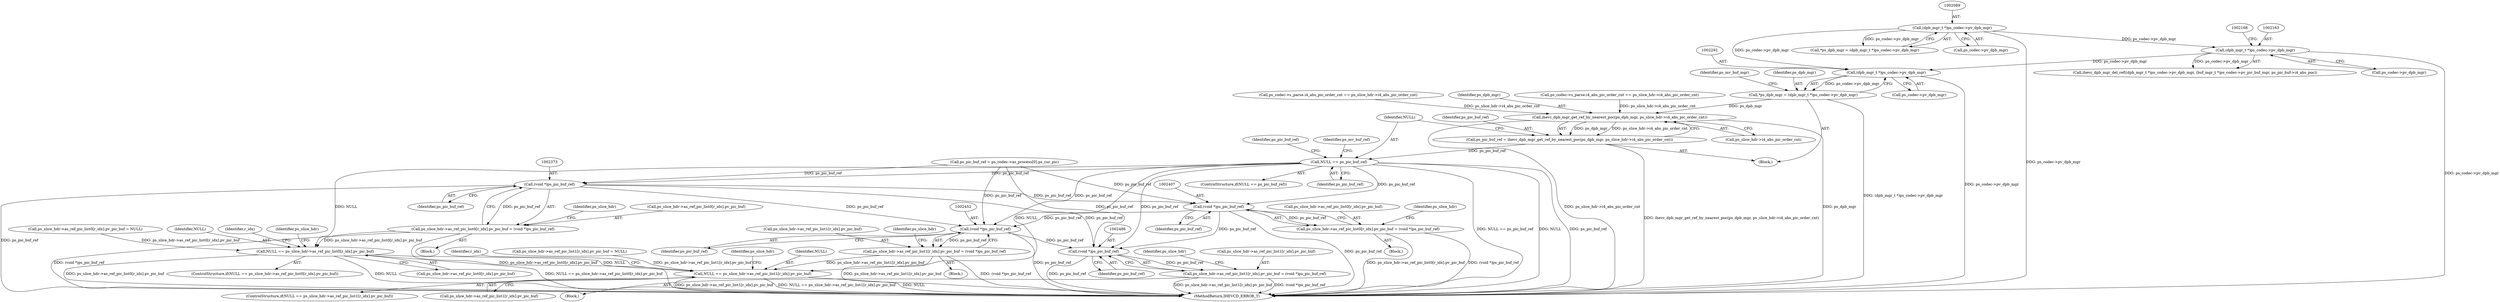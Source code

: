 digraph "0_Android_7c9be319a279654e55a6d757265f88c61a16a4d5@pointer" {
"1002291" [label="(Call,(dpb_mgr_t *)ps_codec->pv_dpb_mgr)"];
"1002088" [label="(Call,(dpb_mgr_t *)ps_codec->pv_dpb_mgr)"];
"1002162" [label="(Call,(dpb_mgr_t *)ps_codec->pv_dpb_mgr)"];
"1002289" [label="(Call,*ps_dpb_mgr = (dpb_mgr_t *)ps_codec->pv_dpb_mgr)"];
"1002306" [label="(Call,ihevc_dpb_mgr_get_ref_by_nearest_poc(ps_dpb_mgr, ps_slice_hdr->i4_abs_pic_order_cnt))"];
"1002304" [label="(Call,ps_pic_buf_ref = ihevc_dpb_mgr_get_ref_by_nearest_poc(ps_dpb_mgr, ps_slice_hdr->i4_abs_pic_order_cnt))"];
"1002312" [label="(Call,NULL == ps_pic_buf_ref)"];
"1002354" [label="(Call,NULL == ps_slice_hdr->as_ref_pic_list0[r_idx].pv_pic_buf)"];
"1002433" [label="(Call,NULL == ps_slice_hdr->as_ref_pic_list1[r_idx].pv_pic_buf)"];
"1002372" [label="(Call,(void *)ps_pic_buf_ref)"];
"1002364" [label="(Call,ps_slice_hdr->as_ref_pic_list0[r_idx].pv_pic_buf = (void *)ps_pic_buf_ref)"];
"1002406" [label="(Call,(void *)ps_pic_buf_ref)"];
"1002398" [label="(Call,ps_slice_hdr->as_ref_pic_list0[r_idx].pv_pic_buf = (void *)ps_pic_buf_ref)"];
"1002451" [label="(Call,(void *)ps_pic_buf_ref)"];
"1002443" [label="(Call,ps_slice_hdr->as_ref_pic_list1[r_idx].pv_pic_buf = (void *)ps_pic_buf_ref)"];
"1002485" [label="(Call,(void *)ps_pic_buf_ref)"];
"1002477" [label="(Call,ps_slice_hdr->as_ref_pic_list1[r_idx].pv_pic_buf = (void *)ps_pic_buf_ref)"];
"1002305" [label="(Identifier,ps_pic_buf_ref)"];
"1002356" [label="(Call,ps_slice_hdr->as_ref_pic_list0[r_idx].pv_pic_buf)"];
"1002476" [label="(Block,)"];
"1002406" [label="(Call,(void *)ps_pic_buf_ref)"];
"1002434" [label="(Identifier,NULL)"];
"1002304" [label="(Call,ps_pic_buf_ref = ihevc_dpb_mgr_get_ref_by_nearest_poc(ps_dpb_mgr, ps_slice_hdr->i4_abs_pic_order_cnt))"];
"1002161" [label="(Call,ihevc_dpb_mgr_del_ref((dpb_mgr_t *)ps_codec->pv_dpb_mgr, (buf_mgr_t *)ps_codec->pv_pic_buf_mgr, ps_pic_buf->i4_abs_poc))"];
"1002162" [label="(Call,(dpb_mgr_t *)ps_codec->pv_dpb_mgr)"];
"1002335" [label="(Identifier,ps_mv_buf_ref)"];
"1002365" [label="(Call,ps_slice_hdr->as_ref_pic_list0[r_idx].pv_pic_buf)"];
"1002444" [label="(Call,ps_slice_hdr->as_ref_pic_list1[r_idx].pv_pic_buf)"];
"1002088" [label="(Call,(dpb_mgr_t *)ps_codec->pv_dpb_mgr)"];
"1001903" [label="(Call,ps_codec->s_parse.i4_abs_pic_order_cnt == ps_slice_hdr->i4_abs_pic_order_cnt)"];
"1002379" [label="(Identifier,ps_slice_hdr)"];
"1002372" [label="(Call,(void *)ps_pic_buf_ref)"];
"1002312" [label="(Call,NULL == ps_pic_buf_ref)"];
"1002364" [label="(Call,ps_slice_hdr->as_ref_pic_list0[r_idx].pv_pic_buf = (void *)ps_pic_buf_ref)"];
"1002293" [label="(Call,ps_codec->pv_dpb_mgr)"];
"1002308" [label="(Call,ps_slice_hdr->i4_abs_pic_order_cnt)"];
"1002354" [label="(Call,NULL == ps_slice_hdr->as_ref_pic_list0[r_idx].pv_pic_buf)"];
"1002430" [label="(Identifier,r_idx)"];
"1002355" [label="(Identifier,NULL)"];
"1002442" [label="(Block,)"];
"1002485" [label="(Call,(void *)ps_pic_buf_ref)"];
"1002311" [label="(ControlStructure,if(NULL == ps_pic_buf_ref))"];
"1002374" [label="(Identifier,ps_pic_buf_ref)"];
"1002443" [label="(Call,ps_slice_hdr->as_ref_pic_list1[r_idx].pv_pic_buf = (void *)ps_pic_buf_ref)"];
"1002408" [label="(Identifier,ps_pic_buf_ref)"];
"1002290" [label="(Identifier,ps_dpb_mgr)"];
"1002314" [label="(Identifier,ps_pic_buf_ref)"];
"1002090" [label="(Call,ps_codec->pv_dpb_mgr)"];
"1002351" [label="(Identifier,r_idx)"];
"1002413" [label="(Identifier,ps_slice_hdr)"];
"1002368" [label="(Identifier,ps_slice_hdr)"];
"1002487" [label="(Identifier,ps_pic_buf_ref)"];
"1002353" [label="(ControlStructure,if(NULL == ps_slice_hdr->as_ref_pic_list0[r_idx].pv_pic_buf))"];
"1002284" [label="(Block,)"];
"1002298" [label="(Identifier,ps_mv_buf_mgr)"];
"1002317" [label="(Identifier,ps_pic_buf_ref)"];
"1002226" [label="(Call,ps_slice_hdr->as_ref_pic_list0[r_idx].pv_pic_buf = NULL)"];
"1002316" [label="(Call,ps_pic_buf_ref = ps_codec->as_process[0].ps_cur_pic)"];
"1002399" [label="(Call,ps_slice_hdr->as_ref_pic_list0[r_idx].pv_pic_buf)"];
"1002289" [label="(Call,*ps_dpb_mgr = (dpb_mgr_t *)ps_codec->pv_dpb_mgr)"];
"1002313" [label="(Identifier,NULL)"];
"1002435" [label="(Call,ps_slice_hdr->as_ref_pic_list1[r_idx].pv_pic_buf)"];
"1002458" [label="(Identifier,ps_slice_hdr)"];
"1002492" [label="(Identifier,ps_slice_hdr)"];
"1002164" [label="(Call,ps_codec->pv_dpb_mgr)"];
"1002363" [label="(Block,)"];
"1002453" [label="(Identifier,ps_pic_buf_ref)"];
"1002398" [label="(Call,ps_slice_hdr->as_ref_pic_list0[r_idx].pv_pic_buf = (void *)ps_pic_buf_ref)"];
"1002433" [label="(Call,NULL == ps_slice_hdr->as_ref_pic_list1[r_idx].pv_pic_buf)"];
"1002244" [label="(Call,ps_slice_hdr->as_ref_pic_list1[r_idx].pv_pic_buf = NULL)"];
"1002477" [label="(Call,ps_slice_hdr->as_ref_pic_list1[r_idx].pv_pic_buf = (void *)ps_pic_buf_ref)"];
"1002451" [label="(Call,(void *)ps_pic_buf_ref)"];
"1002685" [label="(MethodReturn,IHEVCD_ERROR_T)"];
"1002291" [label="(Call,(dpb_mgr_t *)ps_codec->pv_dpb_mgr)"];
"1002478" [label="(Call,ps_slice_hdr->as_ref_pic_list1[r_idx].pv_pic_buf)"];
"1002447" [label="(Identifier,ps_slice_hdr)"];
"1001699" [label="(Call,ps_codec->s_parse.i4_abs_pic_order_cnt == ps_slice_hdr->i4_abs_pic_order_cnt)"];
"1002397" [label="(Block,)"];
"1002307" [label="(Identifier,ps_dpb_mgr)"];
"1002306" [label="(Call,ihevc_dpb_mgr_get_ref_by_nearest_poc(ps_dpb_mgr, ps_slice_hdr->i4_abs_pic_order_cnt))"];
"1002432" [label="(ControlStructure,if(NULL == ps_slice_hdr->as_ref_pic_list1[r_idx].pv_pic_buf))"];
"1002086" [label="(Call,*ps_dpb_mgr = (dpb_mgr_t *)ps_codec->pv_dpb_mgr)"];
"1002291" -> "1002289"  [label="AST: "];
"1002291" -> "1002293"  [label="CFG: "];
"1002292" -> "1002291"  [label="AST: "];
"1002293" -> "1002291"  [label="AST: "];
"1002289" -> "1002291"  [label="CFG: "];
"1002291" -> "1002685"  [label="DDG: ps_codec->pv_dpb_mgr"];
"1002291" -> "1002289"  [label="DDG: ps_codec->pv_dpb_mgr"];
"1002088" -> "1002291"  [label="DDG: ps_codec->pv_dpb_mgr"];
"1002162" -> "1002291"  [label="DDG: ps_codec->pv_dpb_mgr"];
"1002088" -> "1002086"  [label="AST: "];
"1002088" -> "1002090"  [label="CFG: "];
"1002089" -> "1002088"  [label="AST: "];
"1002090" -> "1002088"  [label="AST: "];
"1002086" -> "1002088"  [label="CFG: "];
"1002088" -> "1002685"  [label="DDG: ps_codec->pv_dpb_mgr"];
"1002088" -> "1002086"  [label="DDG: ps_codec->pv_dpb_mgr"];
"1002088" -> "1002162"  [label="DDG: ps_codec->pv_dpb_mgr"];
"1002162" -> "1002161"  [label="AST: "];
"1002162" -> "1002164"  [label="CFG: "];
"1002163" -> "1002162"  [label="AST: "];
"1002164" -> "1002162"  [label="AST: "];
"1002168" -> "1002162"  [label="CFG: "];
"1002162" -> "1002685"  [label="DDG: ps_codec->pv_dpb_mgr"];
"1002162" -> "1002161"  [label="DDG: ps_codec->pv_dpb_mgr"];
"1002289" -> "1002284"  [label="AST: "];
"1002290" -> "1002289"  [label="AST: "];
"1002298" -> "1002289"  [label="CFG: "];
"1002289" -> "1002685"  [label="DDG: (dpb_mgr_t *)ps_codec->pv_dpb_mgr"];
"1002289" -> "1002306"  [label="DDG: ps_dpb_mgr"];
"1002306" -> "1002304"  [label="AST: "];
"1002306" -> "1002308"  [label="CFG: "];
"1002307" -> "1002306"  [label="AST: "];
"1002308" -> "1002306"  [label="AST: "];
"1002304" -> "1002306"  [label="CFG: "];
"1002306" -> "1002685"  [label="DDG: ps_slice_hdr->i4_abs_pic_order_cnt"];
"1002306" -> "1002685"  [label="DDG: ps_dpb_mgr"];
"1002306" -> "1002304"  [label="DDG: ps_dpb_mgr"];
"1002306" -> "1002304"  [label="DDG: ps_slice_hdr->i4_abs_pic_order_cnt"];
"1001699" -> "1002306"  [label="DDG: ps_slice_hdr->i4_abs_pic_order_cnt"];
"1001903" -> "1002306"  [label="DDG: ps_slice_hdr->i4_abs_pic_order_cnt"];
"1002304" -> "1002284"  [label="AST: "];
"1002305" -> "1002304"  [label="AST: "];
"1002313" -> "1002304"  [label="CFG: "];
"1002304" -> "1002685"  [label="DDG: ihevc_dpb_mgr_get_ref_by_nearest_poc(ps_dpb_mgr, ps_slice_hdr->i4_abs_pic_order_cnt)"];
"1002304" -> "1002312"  [label="DDG: ps_pic_buf_ref"];
"1002312" -> "1002311"  [label="AST: "];
"1002312" -> "1002314"  [label="CFG: "];
"1002313" -> "1002312"  [label="AST: "];
"1002314" -> "1002312"  [label="AST: "];
"1002317" -> "1002312"  [label="CFG: "];
"1002335" -> "1002312"  [label="CFG: "];
"1002312" -> "1002685"  [label="DDG: ps_pic_buf_ref"];
"1002312" -> "1002685"  [label="DDG: NULL == ps_pic_buf_ref"];
"1002312" -> "1002685"  [label="DDG: NULL"];
"1002312" -> "1002354"  [label="DDG: NULL"];
"1002312" -> "1002372"  [label="DDG: ps_pic_buf_ref"];
"1002312" -> "1002406"  [label="DDG: ps_pic_buf_ref"];
"1002312" -> "1002433"  [label="DDG: NULL"];
"1002312" -> "1002451"  [label="DDG: ps_pic_buf_ref"];
"1002312" -> "1002485"  [label="DDG: ps_pic_buf_ref"];
"1002354" -> "1002353"  [label="AST: "];
"1002354" -> "1002356"  [label="CFG: "];
"1002355" -> "1002354"  [label="AST: "];
"1002356" -> "1002354"  [label="AST: "];
"1002368" -> "1002354"  [label="CFG: "];
"1002351" -> "1002354"  [label="CFG: "];
"1002354" -> "1002685"  [label="DDG: NULL == ps_slice_hdr->as_ref_pic_list0[r_idx].pv_pic_buf"];
"1002354" -> "1002685"  [label="DDG: ps_slice_hdr->as_ref_pic_list0[r_idx].pv_pic_buf"];
"1002354" -> "1002685"  [label="DDG: NULL"];
"1002364" -> "1002354"  [label="DDG: ps_slice_hdr->as_ref_pic_list0[r_idx].pv_pic_buf"];
"1002226" -> "1002354"  [label="DDG: ps_slice_hdr->as_ref_pic_list0[r_idx].pv_pic_buf"];
"1002354" -> "1002433"  [label="DDG: NULL"];
"1002433" -> "1002432"  [label="AST: "];
"1002433" -> "1002435"  [label="CFG: "];
"1002434" -> "1002433"  [label="AST: "];
"1002435" -> "1002433"  [label="AST: "];
"1002447" -> "1002433"  [label="CFG: "];
"1002430" -> "1002433"  [label="CFG: "];
"1002433" -> "1002685"  [label="DDG: NULL"];
"1002433" -> "1002685"  [label="DDG: ps_slice_hdr->as_ref_pic_list1[r_idx].pv_pic_buf"];
"1002433" -> "1002685"  [label="DDG: NULL == ps_slice_hdr->as_ref_pic_list1[r_idx].pv_pic_buf"];
"1002244" -> "1002433"  [label="DDG: ps_slice_hdr->as_ref_pic_list1[r_idx].pv_pic_buf"];
"1002443" -> "1002433"  [label="DDG: ps_slice_hdr->as_ref_pic_list1[r_idx].pv_pic_buf"];
"1002372" -> "1002364"  [label="AST: "];
"1002372" -> "1002374"  [label="CFG: "];
"1002373" -> "1002372"  [label="AST: "];
"1002374" -> "1002372"  [label="AST: "];
"1002364" -> "1002372"  [label="CFG: "];
"1002372" -> "1002685"  [label="DDG: ps_pic_buf_ref"];
"1002372" -> "1002364"  [label="DDG: ps_pic_buf_ref"];
"1002316" -> "1002372"  [label="DDG: ps_pic_buf_ref"];
"1002372" -> "1002406"  [label="DDG: ps_pic_buf_ref"];
"1002372" -> "1002451"  [label="DDG: ps_pic_buf_ref"];
"1002372" -> "1002485"  [label="DDG: ps_pic_buf_ref"];
"1002364" -> "1002363"  [label="AST: "];
"1002365" -> "1002364"  [label="AST: "];
"1002379" -> "1002364"  [label="CFG: "];
"1002364" -> "1002685"  [label="DDG: ps_slice_hdr->as_ref_pic_list0[r_idx].pv_pic_buf"];
"1002364" -> "1002685"  [label="DDG: (void *)ps_pic_buf_ref"];
"1002406" -> "1002398"  [label="AST: "];
"1002406" -> "1002408"  [label="CFG: "];
"1002407" -> "1002406"  [label="AST: "];
"1002408" -> "1002406"  [label="AST: "];
"1002398" -> "1002406"  [label="CFG: "];
"1002406" -> "1002685"  [label="DDG: ps_pic_buf_ref"];
"1002406" -> "1002398"  [label="DDG: ps_pic_buf_ref"];
"1002316" -> "1002406"  [label="DDG: ps_pic_buf_ref"];
"1002406" -> "1002451"  [label="DDG: ps_pic_buf_ref"];
"1002406" -> "1002485"  [label="DDG: ps_pic_buf_ref"];
"1002398" -> "1002397"  [label="AST: "];
"1002399" -> "1002398"  [label="AST: "];
"1002413" -> "1002398"  [label="CFG: "];
"1002398" -> "1002685"  [label="DDG: (void *)ps_pic_buf_ref"];
"1002398" -> "1002685"  [label="DDG: ps_slice_hdr->as_ref_pic_list0[r_idx].pv_pic_buf"];
"1002451" -> "1002443"  [label="AST: "];
"1002451" -> "1002453"  [label="CFG: "];
"1002452" -> "1002451"  [label="AST: "];
"1002453" -> "1002451"  [label="AST: "];
"1002443" -> "1002451"  [label="CFG: "];
"1002451" -> "1002685"  [label="DDG: ps_pic_buf_ref"];
"1002451" -> "1002443"  [label="DDG: ps_pic_buf_ref"];
"1002316" -> "1002451"  [label="DDG: ps_pic_buf_ref"];
"1002451" -> "1002485"  [label="DDG: ps_pic_buf_ref"];
"1002443" -> "1002442"  [label="AST: "];
"1002444" -> "1002443"  [label="AST: "];
"1002458" -> "1002443"  [label="CFG: "];
"1002443" -> "1002685"  [label="DDG: (void *)ps_pic_buf_ref"];
"1002443" -> "1002685"  [label="DDG: ps_slice_hdr->as_ref_pic_list1[r_idx].pv_pic_buf"];
"1002485" -> "1002477"  [label="AST: "];
"1002485" -> "1002487"  [label="CFG: "];
"1002486" -> "1002485"  [label="AST: "];
"1002487" -> "1002485"  [label="AST: "];
"1002477" -> "1002485"  [label="CFG: "];
"1002485" -> "1002685"  [label="DDG: ps_pic_buf_ref"];
"1002485" -> "1002477"  [label="DDG: ps_pic_buf_ref"];
"1002316" -> "1002485"  [label="DDG: ps_pic_buf_ref"];
"1002477" -> "1002476"  [label="AST: "];
"1002478" -> "1002477"  [label="AST: "];
"1002492" -> "1002477"  [label="CFG: "];
"1002477" -> "1002685"  [label="DDG: (void *)ps_pic_buf_ref"];
"1002477" -> "1002685"  [label="DDG: ps_slice_hdr->as_ref_pic_list1[r_idx].pv_pic_buf"];
}
